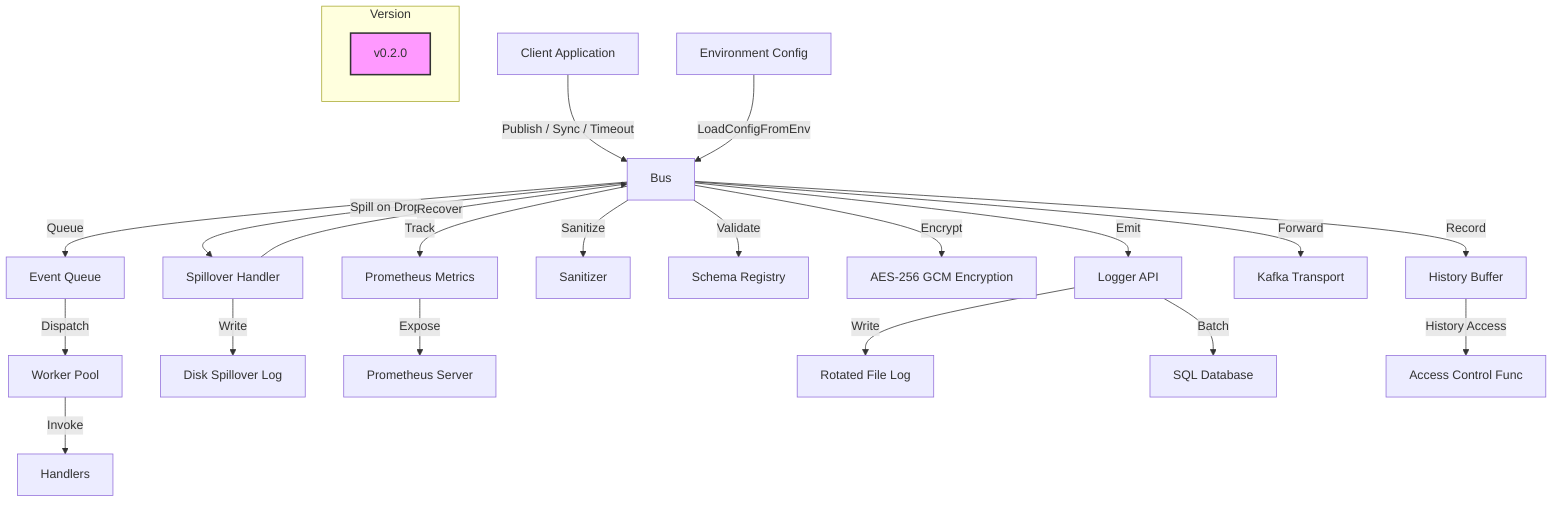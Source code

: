 graph TD
	%% Core data path
	A[Client Application] -->|Publish / Sync / Timeout| B[Bus]
	B -->|Queue| C[Event Queue]
	C -->|Dispatch| D[Worker Pool]
	D -->|Invoke| E[Handlers]

	%% Supporting subsystems
	B -->|Record| F[History Buffer]
	B -->|Spill on Drop| G[Spillover Handler]
	G -->|Write| H[Disk Spillover Log]
	G -->|Recover| B

	%% Security and validation
	B -->|Sanitize| I[Sanitizer]
	B -->|Validate| J[Schema Registry]
	B -->|Encrypt| K[AES-256 GCM Encryption]

	%% Observability
	B -->|Track| L[Prometheus Metrics]
	L -->|Expose| M[Prometheus Server]

	%% Distributed forwarding
	B -->|Forward| N[Kafka Transport]

	%% Logging
	B -->|Emit| O[Logger API]
	O -->|Write| P[Rotated File Log]
	O -->|Batch| Q[SQL Database]

	%% Access control
	F -->|History Access| R[Access Control Func]

	%% Configuration
	S[Environment Config] -->|LoadConfigFromEnv| B

	%% Version watermark
	subgraph Version
		V[v0.2.0]
	end
	style V fill:#f9f,stroke:#333,stroke-width:2px